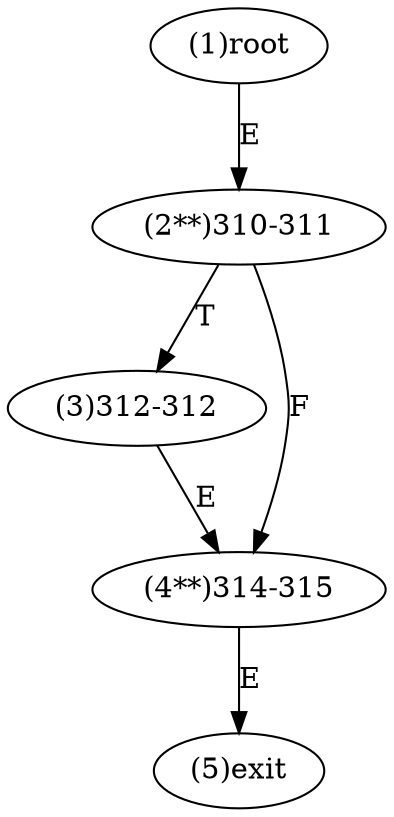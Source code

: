 digraph "" { 
1[ label="(1)root"];
2[ label="(2**)310-311"];
3[ label="(3)312-312"];
4[ label="(4**)314-315"];
5[ label="(5)exit"];
1->2[ label="E"];
2->4[ label="F"];
2->3[ label="T"];
3->4[ label="E"];
4->5[ label="E"];
}
